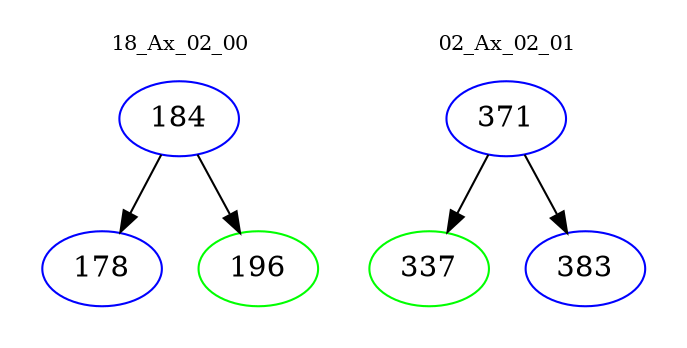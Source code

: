 digraph{
subgraph cluster_0 {
color = white
label = "18_Ax_02_00";
fontsize=10;
T0_184 [label="184", color="blue"]
T0_184 -> T0_178 [color="black"]
T0_178 [label="178", color="blue"]
T0_184 -> T0_196 [color="black"]
T0_196 [label="196", color="green"]
}
subgraph cluster_1 {
color = white
label = "02_Ax_02_01";
fontsize=10;
T1_371 [label="371", color="blue"]
T1_371 -> T1_337 [color="black"]
T1_337 [label="337", color="green"]
T1_371 -> T1_383 [color="black"]
T1_383 [label="383", color="blue"]
}
}
